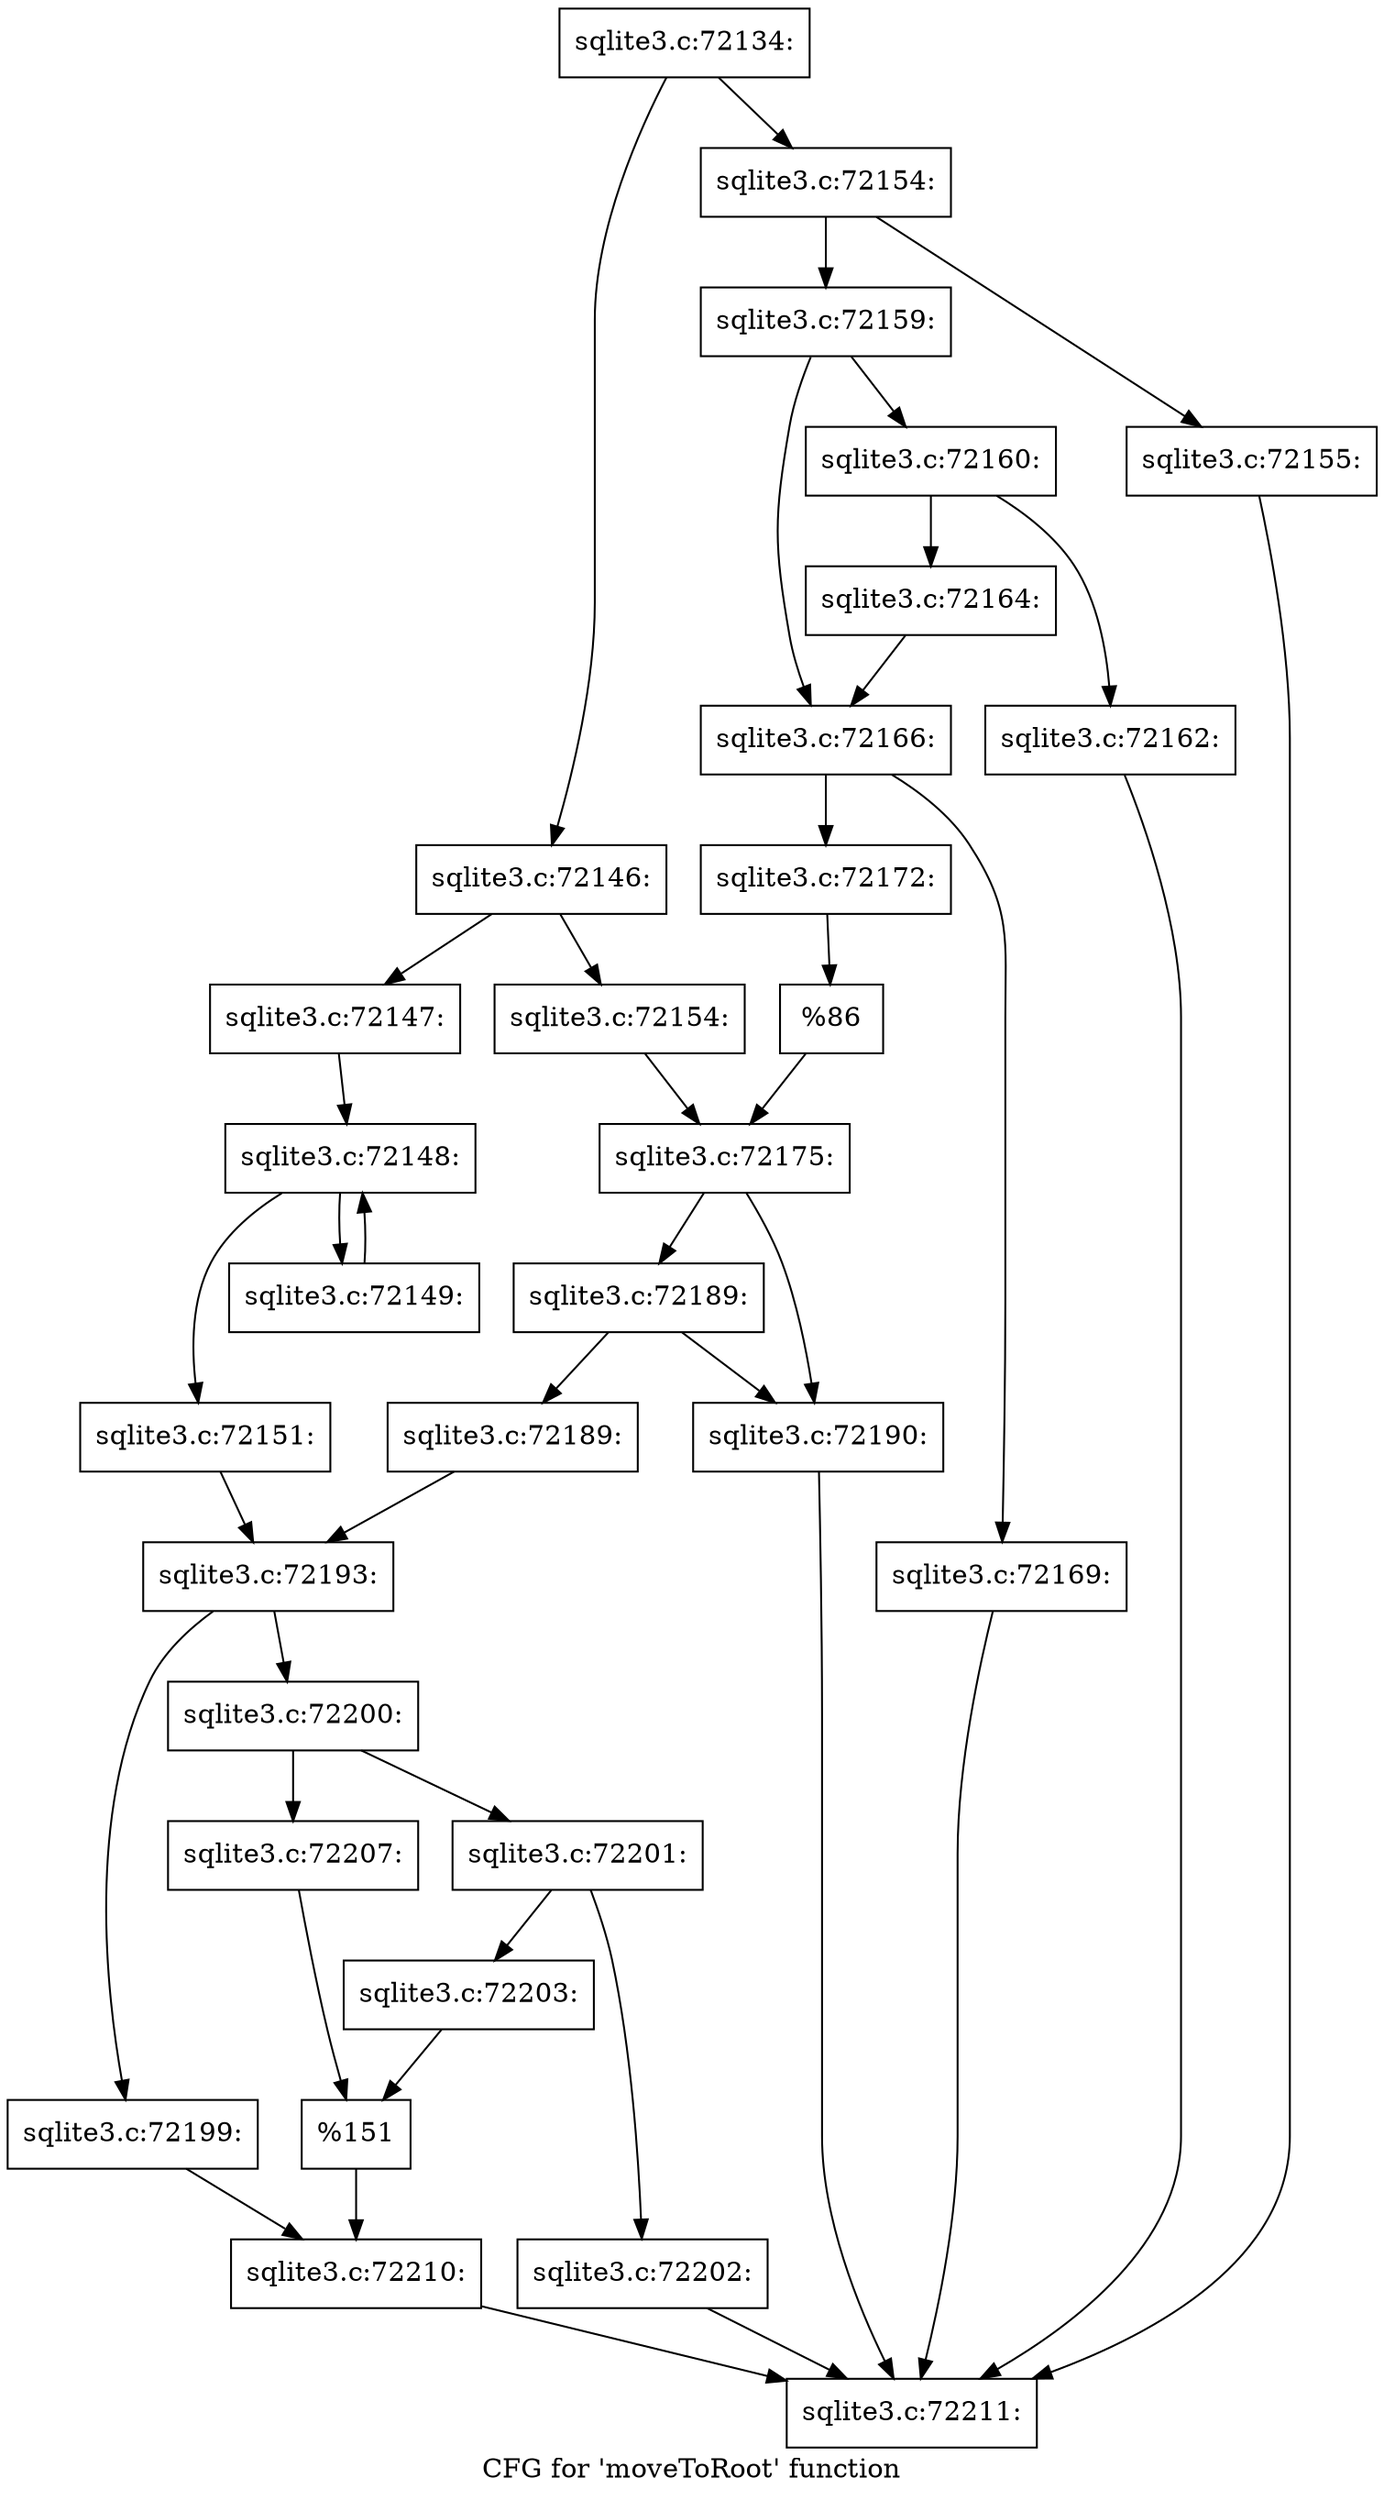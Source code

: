 digraph "CFG for 'moveToRoot' function" {
	label="CFG for 'moveToRoot' function";

	Node0x55c0f5a23c60 [shape=record,label="{sqlite3.c:72134:}"];
	Node0x55c0f5a23c60 -> Node0x55c0f7f72e60;
	Node0x55c0f5a23c60 -> Node0x55c0f7f72f00;
	Node0x55c0f7f72e60 [shape=record,label="{sqlite3.c:72146:}"];
	Node0x55c0f7f72e60 -> Node0x55c0f7f73400;
	Node0x55c0f7f72e60 -> Node0x55c0f7f73450;
	Node0x55c0f7f73400 [shape=record,label="{sqlite3.c:72147:}"];
	Node0x55c0f7f73400 -> Node0x55c0f7f73ae0;
	Node0x55c0f7f73ae0 [shape=record,label="{sqlite3.c:72148:}"];
	Node0x55c0f7f73ae0 -> Node0x55c0f7f74070;
	Node0x55c0f7f73ae0 -> Node0x55c0f7f73c40;
	Node0x55c0f7f74070 [shape=record,label="{sqlite3.c:72149:}"];
	Node0x55c0f7f74070 -> Node0x55c0f7f73ae0;
	Node0x55c0f7f73c40 [shape=record,label="{sqlite3.c:72151:}"];
	Node0x55c0f7f73c40 -> Node0x55c0f7f757c0;
	Node0x55c0f7f73450 [shape=record,label="{sqlite3.c:72154:}"];
	Node0x55c0f7f73450 -> Node0x55c0f7f72eb0;
	Node0x55c0f7f72f00 [shape=record,label="{sqlite3.c:72154:}"];
	Node0x55c0f7f72f00 -> Node0x55c0f7f75a80;
	Node0x55c0f7f72f00 -> Node0x55c0f7f75b20;
	Node0x55c0f7f75a80 [shape=record,label="{sqlite3.c:72155:}"];
	Node0x55c0f7f75a80 -> Node0x55c0f7f691f0;
	Node0x55c0f7f75b20 [shape=record,label="{sqlite3.c:72159:}"];
	Node0x55c0f7f75b20 -> Node0x55c0f7f76500;
	Node0x55c0f7f75b20 -> Node0x55c0f7f76550;
	Node0x55c0f7f76500 [shape=record,label="{sqlite3.c:72160:}"];
	Node0x55c0f7f76500 -> Node0x55c0f7f76b30;
	Node0x55c0f7f76500 -> Node0x55c0f7f76b80;
	Node0x55c0f7f76b30 [shape=record,label="{sqlite3.c:72162:}"];
	Node0x55c0f7f76b30 -> Node0x55c0f7f691f0;
	Node0x55c0f7f76b80 [shape=record,label="{sqlite3.c:72164:}"];
	Node0x55c0f7f76b80 -> Node0x55c0f7f76550;
	Node0x55c0f7f76550 [shape=record,label="{sqlite3.c:72166:}"];
	Node0x55c0f7f76550 -> Node0x55c0f5986cf0;
	Node0x55c0f7f76550 -> Node0x55c0f7f77e50;
	Node0x55c0f5986cf0 [shape=record,label="{sqlite3.c:72169:}"];
	Node0x55c0f5986cf0 -> Node0x55c0f7f691f0;
	Node0x55c0f7f77e50 [shape=record,label="{sqlite3.c:72172:}"];
	Node0x55c0f7f77e50 -> Node0x55c0f7f75ad0;
	Node0x55c0f7f75ad0 [shape=record,label="{%86}"];
	Node0x55c0f7f75ad0 -> Node0x55c0f7f72eb0;
	Node0x55c0f7f72eb0 [shape=record,label="{sqlite3.c:72175:}"];
	Node0x55c0f7f72eb0 -> Node0x55c0f7f79910;
	Node0x55c0f7f72eb0 -> Node0x55c0f7f799b0;
	Node0x55c0f7f799b0 [shape=record,label="{sqlite3.c:72189:}"];
	Node0x55c0f7f799b0 -> Node0x55c0f7f79910;
	Node0x55c0f7f799b0 -> Node0x55c0f7f79960;
	Node0x55c0f7f79910 [shape=record,label="{sqlite3.c:72190:}"];
	Node0x55c0f7f79910 -> Node0x55c0f7f691f0;
	Node0x55c0f7f79960 [shape=record,label="{sqlite3.c:72189:}"];
	Node0x55c0f7f79960 -> Node0x55c0f7f757c0;
	Node0x55c0f7f757c0 [shape=record,label="{sqlite3.c:72193:}"];
	Node0x55c0f7f757c0 -> Node0x55c0f7f7b6a0;
	Node0x55c0f7f757c0 -> Node0x55c0f7f7b740;
	Node0x55c0f7f7b6a0 [shape=record,label="{sqlite3.c:72199:}"];
	Node0x55c0f7f7b6a0 -> Node0x55c0f7f7b6f0;
	Node0x55c0f7f7b740 [shape=record,label="{sqlite3.c:72200:}"];
	Node0x55c0f7f7b740 -> Node0x55c0f7f7c0a0;
	Node0x55c0f7f7b740 -> Node0x55c0f7f7c000;
	Node0x55c0f7f7c000 [shape=record,label="{sqlite3.c:72201:}"];
	Node0x55c0f7f7c000 -> Node0x55c0f7f7c830;
	Node0x55c0f7f7c000 -> Node0x55c0f7f7c880;
	Node0x55c0f7f7c830 [shape=record,label="{sqlite3.c:72202:}"];
	Node0x55c0f7f7c830 -> Node0x55c0f7f691f0;
	Node0x55c0f7f7c880 [shape=record,label="{sqlite3.c:72203:}"];
	Node0x55c0f7f7c880 -> Node0x55c0f7f7c050;
	Node0x55c0f7f7c0a0 [shape=record,label="{sqlite3.c:72207:}"];
	Node0x55c0f7f7c0a0 -> Node0x55c0f7f7c050;
	Node0x55c0f7f7c050 [shape=record,label="{%151}"];
	Node0x55c0f7f7c050 -> Node0x55c0f7f7b6f0;
	Node0x55c0f7f7b6f0 [shape=record,label="{sqlite3.c:72210:}"];
	Node0x55c0f7f7b6f0 -> Node0x55c0f7f691f0;
	Node0x55c0f7f691f0 [shape=record,label="{sqlite3.c:72211:}"];
}
